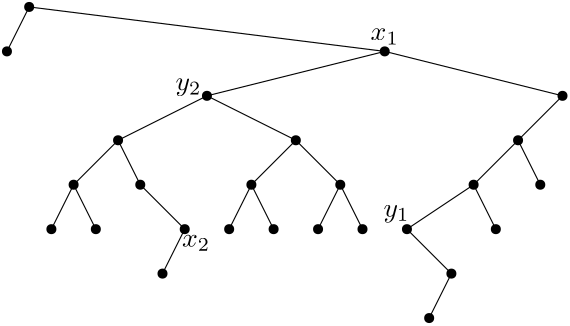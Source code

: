<?xml version="1.0"?>
<!DOCTYPE ipe SYSTEM "ipe.dtd">
<ipe version="70206" creator="Ipe 7.2.7">
<info created="D:20200304063007" modified="D:20200304063547"/>
<ipestyle name="basic">
<symbol name="arrow/arc(spx)">
<path stroke="sym-stroke" fill="sym-stroke" pen="sym-pen">
0 0 m
-1 0.333 l
-1 -0.333 l
h
</path>
</symbol>
<symbol name="arrow/farc(spx)">
<path stroke="sym-stroke" fill="white" pen="sym-pen">
0 0 m
-1 0.333 l
-1 -0.333 l
h
</path>
</symbol>
<symbol name="arrow/ptarc(spx)">
<path stroke="sym-stroke" fill="sym-stroke" pen="sym-pen">
0 0 m
-1 0.333 l
-0.8 0 l
-1 -0.333 l
h
</path>
</symbol>
<symbol name="arrow/fptarc(spx)">
<path stroke="sym-stroke" fill="white" pen="sym-pen">
0 0 m
-1 0.333 l
-0.8 0 l
-1 -0.333 l
h
</path>
</symbol>
<symbol name="mark/circle(sx)" transformations="translations">
<path fill="sym-stroke">
0.6 0 0 0.6 0 0 e
0.4 0 0 0.4 0 0 e
</path>
</symbol>
<symbol name="mark/disk(sx)" transformations="translations">
<path fill="sym-stroke">
0.6 0 0 0.6 0 0 e
</path>
</symbol>
<symbol name="mark/fdisk(sfx)" transformations="translations">
<group>
<path fill="sym-fill">
0.5 0 0 0.5 0 0 e
</path>
<path fill="sym-stroke" fillrule="eofill">
0.6 0 0 0.6 0 0 e
0.4 0 0 0.4 0 0 e
</path>
</group>
</symbol>
<symbol name="mark/box(sx)" transformations="translations">
<path fill="sym-stroke" fillrule="eofill">
-0.6 -0.6 m
0.6 -0.6 l
0.6 0.6 l
-0.6 0.6 l
h
-0.4 -0.4 m
0.4 -0.4 l
0.4 0.4 l
-0.4 0.4 l
h
</path>
</symbol>
<symbol name="mark/square(sx)" transformations="translations">
<path fill="sym-stroke">
-0.6 -0.6 m
0.6 -0.6 l
0.6 0.6 l
-0.6 0.6 l
h
</path>
</symbol>
<symbol name="mark/fsquare(sfx)" transformations="translations">
<group>
<path fill="sym-fill">
-0.5 -0.5 m
0.5 -0.5 l
0.5 0.5 l
-0.5 0.5 l
h
</path>
<path fill="sym-stroke" fillrule="eofill">
-0.6 -0.6 m
0.6 -0.6 l
0.6 0.6 l
-0.6 0.6 l
h
-0.4 -0.4 m
0.4 -0.4 l
0.4 0.4 l
-0.4 0.4 l
h
</path>
</group>
</symbol>
<symbol name="mark/cross(sx)" transformations="translations">
<group>
<path fill="sym-stroke">
-0.43 -0.57 m
0.57 0.43 l
0.43 0.57 l
-0.57 -0.43 l
h
</path>
<path fill="sym-stroke">
-0.43 0.57 m
0.57 -0.43 l
0.43 -0.57 l
-0.57 0.43 l
h
</path>
</group>
</symbol>
<symbol name="arrow/fnormal(spx)">
<path stroke="sym-stroke" fill="white" pen="sym-pen">
0 0 m
-1 0.333 l
-1 -0.333 l
h
</path>
</symbol>
<symbol name="arrow/pointed(spx)">
<path stroke="sym-stroke" fill="sym-stroke" pen="sym-pen">
0 0 m
-1 0.333 l
-0.8 0 l
-1 -0.333 l
h
</path>
</symbol>
<symbol name="arrow/fpointed(spx)">
<path stroke="sym-stroke" fill="white" pen="sym-pen">
0 0 m
-1 0.333 l
-0.8 0 l
-1 -0.333 l
h
</path>
</symbol>
<symbol name="arrow/linear(spx)">
<path stroke="sym-stroke" pen="sym-pen">
-1 0.333 m
0 0 l
-1 -0.333 l
</path>
</symbol>
<symbol name="arrow/fdouble(spx)">
<path stroke="sym-stroke" fill="white" pen="sym-pen">
0 0 m
-1 0.333 l
-1 -0.333 l
h
-1 0 m
-2 0.333 l
-2 -0.333 l
h
</path>
</symbol>
<symbol name="arrow/double(spx)">
<path stroke="sym-stroke" fill="sym-stroke" pen="sym-pen">
0 0 m
-1 0.333 l
-1 -0.333 l
h
-1 0 m
-2 0.333 l
-2 -0.333 l
h
</path>
</symbol>
<pen name="heavier" value="0.8"/>
<pen name="fat" value="1.2"/>
<pen name="ultrafat" value="2"/>
<symbolsize name="large" value="5"/>
<symbolsize name="small" value="2"/>
<symbolsize name="tiny" value="1.1"/>
<arrowsize name="large" value="10"/>
<arrowsize name="small" value="5"/>
<arrowsize name="tiny" value="3"/>
<color name="red" value="1 0 0"/>
<color name="green" value="0 1 0"/>
<color name="blue" value="0 0 1"/>
<color name="yellow" value="1 1 0"/>
<color name="orange" value="1 0.647 0"/>
<color name="gold" value="1 0.843 0"/>
<color name="purple" value="0.627 0.125 0.941"/>
<color name="gray" value="0.745"/>
<color name="brown" value="0.647 0.165 0.165"/>
<color name="navy" value="0 0 0.502"/>
<color name="pink" value="1 0.753 0.796"/>
<color name="seagreen" value="0.18 0.545 0.341"/>
<color name="turquoise" value="0.251 0.878 0.816"/>
<color name="violet" value="0.933 0.51 0.933"/>
<color name="darkblue" value="0 0 0.545"/>
<color name="darkcyan" value="0 0.545 0.545"/>
<color name="darkgray" value="0.663"/>
<color name="darkgreen" value="0 0.392 0"/>
<color name="darkmagenta" value="0.545 0 0.545"/>
<color name="darkorange" value="1 0.549 0"/>
<color name="darkred" value="0.545 0 0"/>
<color name="lightblue" value="0.678 0.847 0.902"/>
<color name="lightcyan" value="0.878 1 1"/>
<color name="lightgray" value="0.827"/>
<color name="lightgreen" value="0.565 0.933 0.565"/>
<color name="lightyellow" value="1 1 0.878"/>
<dashstyle name="dashed" value="[4] 0"/>
<dashstyle name="dotted" value="[1 3] 0"/>
<dashstyle name="dash dotted" value="[4 2 1 2] 0"/>
<dashstyle name="dash dot dotted" value="[4 2 1 2 1 2] 0"/>
<textsize name="large" value="\large"/>
<textsize name="small" value="\small"/>
<textsize name="tiny" value="\tiny"/>
<textsize name="Large" value="\Large"/>
<textsize name="LARGE" value="\LARGE"/>
<textsize name="huge" value="\huge"/>
<textsize name="Huge" value="\Huge"/>
<textsize name="footnote" value="\footnotesize"/>
<textstyle name="center" begin="\begin{center}" end="\end{center}"/>
<textstyle name="itemize" begin="\begin{itemize}" end="\end{itemize}"/>
<textstyle name="item" begin="\begin{itemize}\item{}" end="\end{itemize}"/>
<gridsize name="4 pts" value="4"/>
<gridsize name="8 pts (~3 mm)" value="8"/>
<gridsize name="16 pts (~6 mm)" value="16"/>
<gridsize name="32 pts (~12 mm)" value="32"/>
<gridsize name="10 pts (~3.5 mm)" value="10"/>
<gridsize name="20 pts (~7 mm)" value="20"/>
<gridsize name="14 pts (~5 mm)" value="14"/>
<gridsize name="28 pts (~10 mm)" value="28"/>
<gridsize name="56 pts (~20 mm)" value="56"/>
<anglesize name="90 deg" value="90"/>
<anglesize name="60 deg" value="60"/>
<anglesize name="45 deg" value="45"/>
<anglesize name="30 deg" value="30"/>
<anglesize name="22.5 deg" value="22.5"/>
<opacity name="10%" value="0.1"/>
<opacity name="30%" value="0.3"/>
<opacity name="50%" value="0.5"/>
<opacity name="75%" value="0.75"/>
<tiling name="falling" angle="-60" step="4" width="1"/>
<tiling name="rising" angle="30" step="4" width="1"/>
</ipestyle>
<page>
<layer name="alpha"/>
<view layers="alpha" active="alpha"/>
<use layer="alpha" matrix="1 0 0 1 -16 16" name="mark/disk(sx)" pos="256 688" size="normal" stroke="black"/>
<use matrix="1 0 0 1 -16 16" name="mark/disk(sx)" pos="240 672" size="normal" stroke="black"/>
<use name="mark/disk(sx)" pos="176 720" size="normal" stroke="black"/>
<use name="mark/disk(sx)" pos="112 704" size="normal" stroke="black"/>
<use name="mark/disk(sx)" pos="144 688" size="normal" stroke="black"/>
<use name="mark/disk(sx)" pos="128 672" size="normal" stroke="black"/>
<use name="mark/disk(sx)" pos="160 672" size="normal" stroke="black"/>
<use name="mark/disk(sx)" pos="80 688" size="normal" stroke="black"/>
<use matrix="1 0 0 1 -8 0" name="mark/disk(sx)" pos="96 672" size="normal" stroke="black"/>
<use name="mark/disk(sx)" pos="64 672" size="normal" stroke="black"/>
<path stroke="black">
176 720 m
112 704 l
</path>
<path stroke="black">
112 704 m
144 688 l
</path>
<path stroke="black">
112 704 m
80 688 l
</path>
<path stroke="black">
80 688 m
88 672 l
</path>
<path stroke="black">
80 688 m
64 672 l
</path>
<path stroke="black">
144 688 m
128 672 l
</path>
<path stroke="black">
144 688 m
160 672 l
</path>
<path matrix="1 0 0 1 -16 16" stroke="black">
256 688 m
240 672 l
</path>
<path stroke="black">
176 720 m
240 704 l
</path>
<use name="mark/disk(sx)" pos="56 656" size="normal" stroke="black"/>
<use name="mark/disk(sx)" pos="72 656" size="normal" stroke="black"/>
<use name="mark/disk(sx)" pos="104 656" size="normal" stroke="black"/>
<use name="mark/disk(sx)" pos="120 656" size="normal" stroke="black"/>
<use name="mark/disk(sx)" pos="136 656" size="normal" stroke="black"/>
<use name="mark/disk(sx)" pos="152 656" size="normal" stroke="black"/>
<use name="mark/disk(sx)" pos="168 656" size="normal" stroke="black"/>
<path stroke="black">
64 672 m
56 656 l
</path>
<path stroke="black">
64 672 m
72 656 l
</path>
<path stroke="black">
88 672 m
104 656 l
</path>
<path stroke="black">
128 672 m
120 656 l
</path>
<path stroke="black">
128 672 m
136 656 l
</path>
<path stroke="black">
160 672 m
152 656 l
</path>
<path stroke="black">
160 672 m
168 656 l
</path>
<use matrix="1 0 0 1 0 -16" name="mark/disk(sx)" pos="184 672" size="normal" stroke="black"/>
<use name="mark/disk(sx)" pos="200 640" size="normal" stroke="black"/>
<use name="mark/disk(sx)" pos="192 624" size="normal" stroke="black"/>
<use name="mark/disk(sx)" pos="208 672" size="normal" stroke="black"/>
<use name="mark/disk(sx)" pos="216 656" size="normal" stroke="black"/>
<path stroke="black">
224 688 m
208 672 l
</path>
<path stroke="black">
208 672 m
184 656 l
</path>
<path stroke="black">
208 672 m
216 656 l
</path>
<path stroke="black">
184 656 m
200 640 l
</path>
<path stroke="black">
200 640 m
192 624 l
</path>
<use name="mark/disk(sx)" pos="232 672" size="normal" stroke="black"/>
<path stroke="black">
224 688 m
232 672 l
</path>
<text matrix="1 0 0 1 -17 14" transformations="translations" pos="120 640" stroke="black" type="label" width="10.163" height="4.294" depth="1.49" valign="top" style="math">x_2</text>
<text matrix="1 0 0 1 6 -6" transformations="translations" pos="104 712" stroke="black" type="label" width="9.354" height="4.297" depth="1.93" halign="right" valign="baseline" style="math">y_2</text>
<text matrix="1 0 0 1 0 -4" transformations="translations" pos="176 728" stroke="black" type="label" width="10.163" height="4.294" depth="1.49" halign="center" valign="baseline" style="math">x_1</text>
<text matrix="1 0 0 1 0.873798 36.5048" transformations="translations" pos="184 624" stroke="black" type="label" width="9.354" height="4.297" depth="1.93" halign="right" valign="baseline" style="math">y_1</text>
<use matrix="1 0 0 1 0 8" name="mark/disk(sx)" pos="48 728" size="normal" stroke="black"/>
<use matrix="1 0 0 1 0 8" name="mark/disk(sx)" pos="40 712" size="normal" stroke="black"/>
<path stroke="black">
48 736 m
40 720 l
</path>
<path stroke="black">
48 736 m
176 720 l
</path>
<use name="mark/disk(sx)" pos="96 640" size="normal" stroke="black"/>
<path stroke="black">
104 656 m
96 640 l
</path>
</page>
</ipe>
